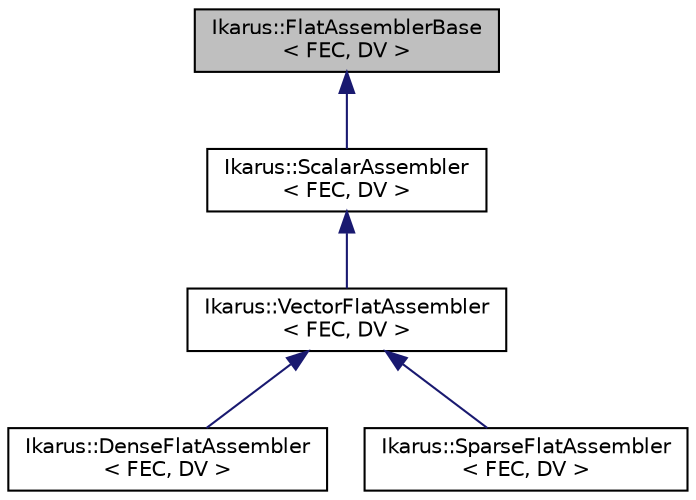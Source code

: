 digraph "Ikarus::FlatAssemblerBase&lt; FEC, DV &gt;"
{
 // LATEX_PDF_SIZE
  edge [fontname="Helvetica",fontsize="10",labelfontname="Helvetica",labelfontsize="10"];
  node [fontname="Helvetica",fontsize="10",shape=record];
  Node1 [label="Ikarus::FlatAssemblerBase\l\< FEC, DV \>",height=0.2,width=0.4,color="black", fillcolor="grey75", style="filled", fontcolor="black",tooltip="The FlatAssemblerBase takes care of common subtasks done by flat assemblers."];
  Node1 -> Node2 [dir="back",color="midnightblue",fontsize="10",style="solid"];
  Node2 [label="Ikarus::ScalarAssembler\l\< FEC, DV \>",height=0.2,width=0.4,color="black", fillcolor="white", style="filled",URL="$a01172.html",tooltip="ScalarAssembler assembles scalar quantities."];
  Node2 -> Node3 [dir="back",color="midnightblue",fontsize="10",style="solid"];
  Node3 [label="Ikarus::VectorFlatAssembler\l\< FEC, DV \>",height=0.2,width=0.4,color="black", fillcolor="white", style="filled",URL="$a01176.html",tooltip="VectorFlatAssembler assembles vector quantities using a flat basis Indexing strategy."];
  Node3 -> Node4 [dir="back",color="midnightblue",fontsize="10",style="solid"];
  Node4 [label="Ikarus::DenseFlatAssembler\l\< FEC, DV \>",height=0.2,width=0.4,color="black", fillcolor="white", style="filled",URL="$a01184.html",tooltip="DenseFlatAssembler assembles matrix quantities using a flat basis Indexing strategy...."];
  Node3 -> Node5 [dir="back",color="midnightblue",fontsize="10",style="solid"];
  Node5 [label="Ikarus::SparseFlatAssembler\l\< FEC, DV \>",height=0.2,width=0.4,color="black", fillcolor="white", style="filled",URL="$a01180.html",tooltip="SparseFlatAssembler assembles matrix quantities using a flat basis Indexing strategy...."];
}

